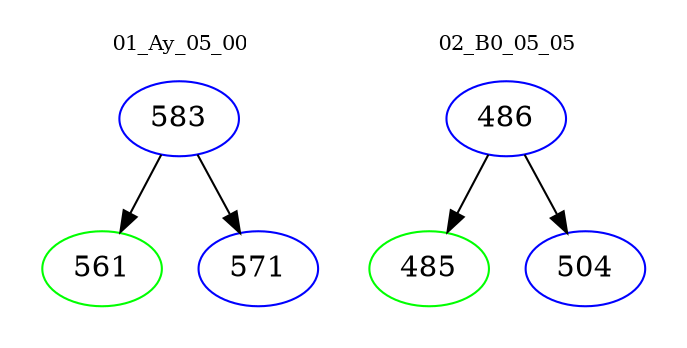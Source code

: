digraph{
subgraph cluster_0 {
color = white
label = "01_Ay_05_00";
fontsize=10;
T0_583 [label="583", color="blue"]
T0_583 -> T0_561 [color="black"]
T0_561 [label="561", color="green"]
T0_583 -> T0_571 [color="black"]
T0_571 [label="571", color="blue"]
}
subgraph cluster_1 {
color = white
label = "02_B0_05_05";
fontsize=10;
T1_486 [label="486", color="blue"]
T1_486 -> T1_485 [color="black"]
T1_485 [label="485", color="green"]
T1_486 -> T1_504 [color="black"]
T1_504 [label="504", color="blue"]
}
}
